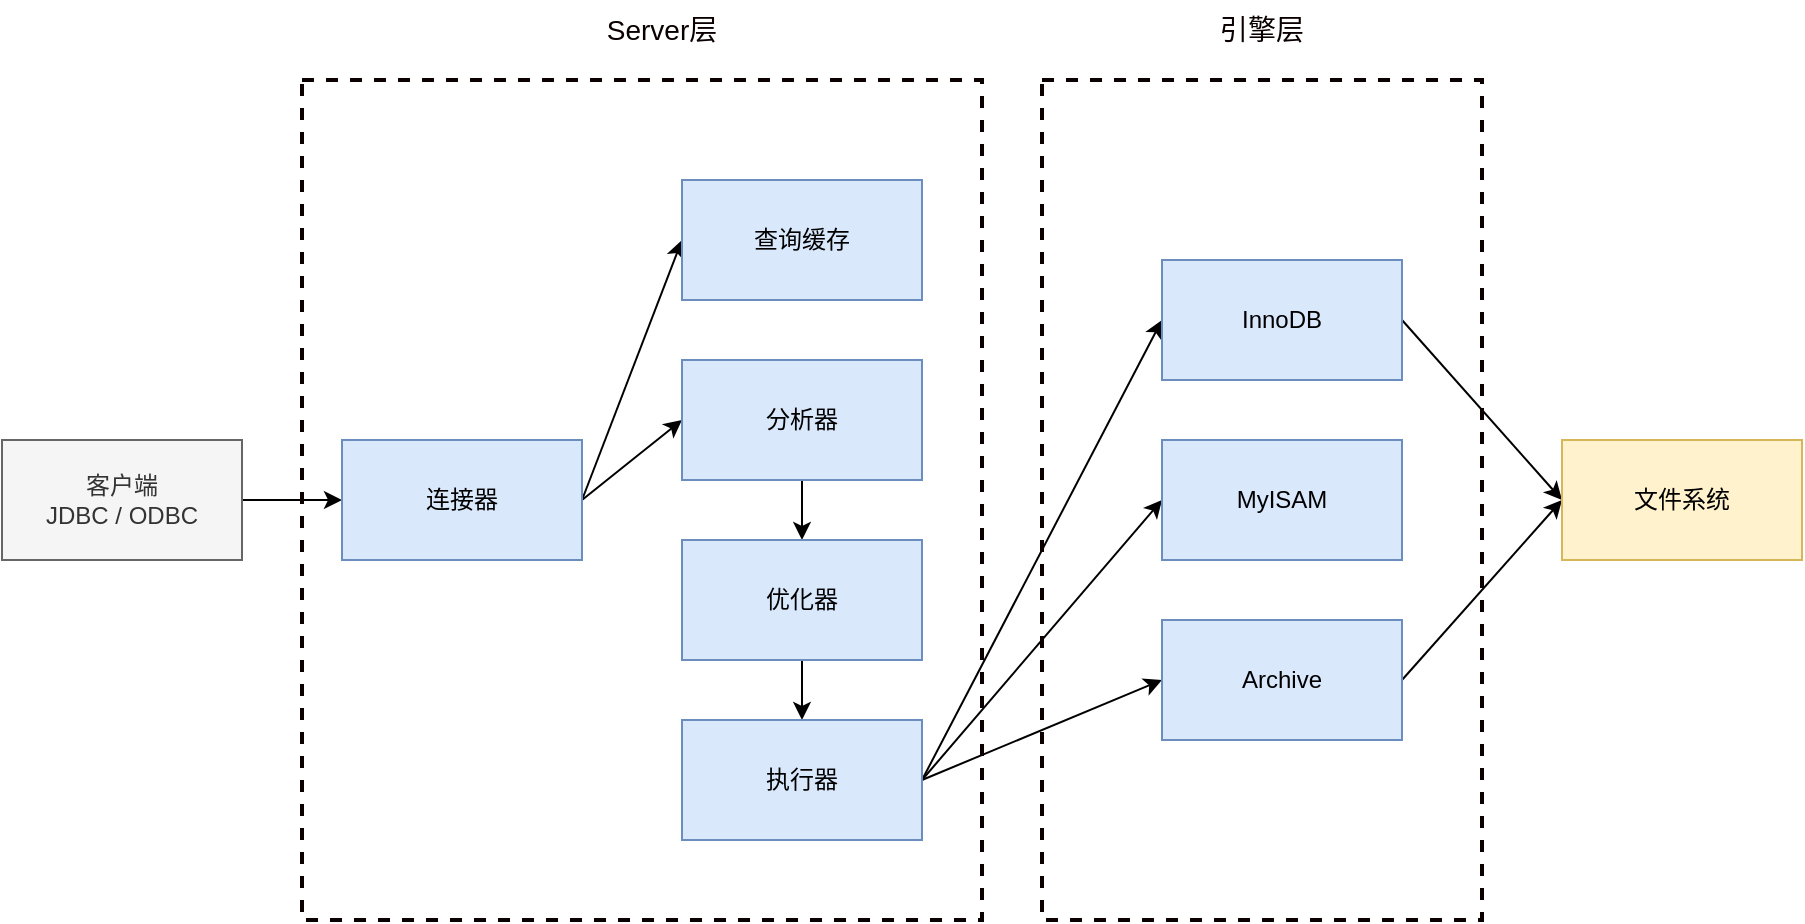 <mxfile version="20.8.10" type="device" pages="3"><diagram name="软件架构" id="421tpMGEJYo6a1a8b8Yz"><mxGraphModel dx="954" dy="621" grid="1" gridSize="10" guides="1" tooltips="1" connect="1" arrows="1" fold="1" page="1" pageScale="1" pageWidth="48000" pageHeight="36000" math="0" shadow="0"><root><mxCell id="0"/><mxCell id="1" parent="0"/><mxCell id="zrjNZWeaC9Br3AXYRWVr-11" style="edgeStyle=orthogonalEdgeStyle;rounded=0;orthogonalLoop=1;jettySize=auto;html=1;exitX=1;exitY=0.5;exitDx=0;exitDy=0;entryX=0;entryY=0.5;entryDx=0;entryDy=0;" parent="1" source="zrjNZWeaC9Br3AXYRWVr-1" target="zrjNZWeaC9Br3AXYRWVr-2" edge="1"><mxGeometry relative="1" as="geometry"/></mxCell><mxCell id="zrjNZWeaC9Br3AXYRWVr-1" value="客户端&lt;br&gt;JDBC / ODBC" style="rounded=0;whiteSpace=wrap;html=1;fillColor=#f5f5f5;strokeColor=#666666;fontColor=#333333;" parent="1" vertex="1"><mxGeometry x="60" y="250" width="120" height="60" as="geometry"/></mxCell><mxCell id="zrjNZWeaC9Br3AXYRWVr-12" style="rounded=0;orthogonalLoop=1;jettySize=auto;html=1;exitX=1;exitY=0.5;exitDx=0;exitDy=0;entryX=0;entryY=0.5;entryDx=0;entryDy=0;" parent="1" source="zrjNZWeaC9Br3AXYRWVr-2" target="zrjNZWeaC9Br3AXYRWVr-4" edge="1"><mxGeometry relative="1" as="geometry"/></mxCell><mxCell id="zrjNZWeaC9Br3AXYRWVr-13" style="edgeStyle=none;rounded=0;orthogonalLoop=1;jettySize=auto;html=1;exitX=1;exitY=0.5;exitDx=0;exitDy=0;entryX=0;entryY=0.5;entryDx=0;entryDy=0;" parent="1" source="zrjNZWeaC9Br3AXYRWVr-2" target="zrjNZWeaC9Br3AXYRWVr-3" edge="1"><mxGeometry relative="1" as="geometry"/></mxCell><mxCell id="zrjNZWeaC9Br3AXYRWVr-2" value="连接器" style="rounded=0;whiteSpace=wrap;html=1;fillColor=#dae8fc;strokeColor=#6c8ebf;" parent="1" vertex="1"><mxGeometry x="230" y="250" width="120" height="60" as="geometry"/></mxCell><mxCell id="zrjNZWeaC9Br3AXYRWVr-14" style="edgeStyle=none;rounded=0;orthogonalLoop=1;jettySize=auto;html=1;exitX=0.5;exitY=1;exitDx=0;exitDy=0;entryX=0.5;entryY=0;entryDx=0;entryDy=0;" parent="1" source="zrjNZWeaC9Br3AXYRWVr-3" target="zrjNZWeaC9Br3AXYRWVr-5" edge="1"><mxGeometry relative="1" as="geometry"/></mxCell><mxCell id="zrjNZWeaC9Br3AXYRWVr-3" value="分析器" style="rounded=0;whiteSpace=wrap;html=1;fillColor=#dae8fc;strokeColor=#6c8ebf;" parent="1" vertex="1"><mxGeometry x="400" y="210" width="120" height="60" as="geometry"/></mxCell><mxCell id="zrjNZWeaC9Br3AXYRWVr-4" value="查询缓存" style="rounded=0;whiteSpace=wrap;html=1;fillColor=#dae8fc;strokeColor=#6c8ebf;" parent="1" vertex="1"><mxGeometry x="400" y="120" width="120" height="60" as="geometry"/></mxCell><mxCell id="zrjNZWeaC9Br3AXYRWVr-15" style="edgeStyle=none;rounded=0;orthogonalLoop=1;jettySize=auto;html=1;exitX=0.5;exitY=1;exitDx=0;exitDy=0;entryX=0.5;entryY=0;entryDx=0;entryDy=0;" parent="1" source="zrjNZWeaC9Br3AXYRWVr-5" target="zrjNZWeaC9Br3AXYRWVr-6" edge="1"><mxGeometry relative="1" as="geometry"/></mxCell><mxCell id="zrjNZWeaC9Br3AXYRWVr-5" value="优化器" style="rounded=0;whiteSpace=wrap;html=1;fillColor=#dae8fc;strokeColor=#6c8ebf;" parent="1" vertex="1"><mxGeometry x="400" y="300" width="120" height="60" as="geometry"/></mxCell><mxCell id="zrjNZWeaC9Br3AXYRWVr-16" style="edgeStyle=none;rounded=0;orthogonalLoop=1;jettySize=auto;html=1;exitX=1;exitY=0.5;exitDx=0;exitDy=0;entryX=0;entryY=0.5;entryDx=0;entryDy=0;" parent="1" source="zrjNZWeaC9Br3AXYRWVr-6" target="zrjNZWeaC9Br3AXYRWVr-7" edge="1"><mxGeometry relative="1" as="geometry"/></mxCell><mxCell id="zrjNZWeaC9Br3AXYRWVr-17" style="edgeStyle=none;rounded=0;orthogonalLoop=1;jettySize=auto;html=1;exitX=1;exitY=0.5;exitDx=0;exitDy=0;entryX=0;entryY=0.5;entryDx=0;entryDy=0;" parent="1" source="zrjNZWeaC9Br3AXYRWVr-6" target="zrjNZWeaC9Br3AXYRWVr-8" edge="1"><mxGeometry relative="1" as="geometry"/></mxCell><mxCell id="zrjNZWeaC9Br3AXYRWVr-18" style="edgeStyle=none;rounded=0;orthogonalLoop=1;jettySize=auto;html=1;exitX=1;exitY=0.5;exitDx=0;exitDy=0;entryX=0;entryY=0.5;entryDx=0;entryDy=0;" parent="1" source="zrjNZWeaC9Br3AXYRWVr-6" target="zrjNZWeaC9Br3AXYRWVr-9" edge="1"><mxGeometry relative="1" as="geometry"/></mxCell><mxCell id="zrjNZWeaC9Br3AXYRWVr-6" value="执行器" style="rounded=0;whiteSpace=wrap;html=1;fillColor=#dae8fc;strokeColor=#6c8ebf;" parent="1" vertex="1"><mxGeometry x="400" y="390" width="120" height="60" as="geometry"/></mxCell><mxCell id="zrjNZWeaC9Br3AXYRWVr-19" style="edgeStyle=none;rounded=0;orthogonalLoop=1;jettySize=auto;html=1;exitX=1;exitY=0.5;exitDx=0;exitDy=0;entryX=0;entryY=0.5;entryDx=0;entryDy=0;" parent="1" source="zrjNZWeaC9Br3AXYRWVr-7" target="zrjNZWeaC9Br3AXYRWVr-10" edge="1"><mxGeometry relative="1" as="geometry"/></mxCell><mxCell id="zrjNZWeaC9Br3AXYRWVr-7" value="InnoDB" style="rounded=0;whiteSpace=wrap;html=1;fillColor=#dae8fc;strokeColor=#6c8ebf;" parent="1" vertex="1"><mxGeometry x="640" y="160" width="120" height="60" as="geometry"/></mxCell><mxCell id="zrjNZWeaC9Br3AXYRWVr-20" style="edgeStyle=none;rounded=0;orthogonalLoop=1;jettySize=auto;html=1;exitX=1;exitY=0.5;exitDx=0;exitDy=0;" parent="1" source="zrjNZWeaC9Br3AXYRWVr-8" edge="1"><mxGeometry relative="1" as="geometry"><mxPoint x="730" y="280" as="targetPoint"/></mxGeometry></mxCell><mxCell id="zrjNZWeaC9Br3AXYRWVr-8" value="MyISAM" style="rounded=0;whiteSpace=wrap;html=1;fillColor=#dae8fc;strokeColor=#6c8ebf;" parent="1" vertex="1"><mxGeometry x="640" y="250" width="120" height="60" as="geometry"/></mxCell><mxCell id="zrjNZWeaC9Br3AXYRWVr-21" style="edgeStyle=none;rounded=0;orthogonalLoop=1;jettySize=auto;html=1;exitX=1;exitY=0.5;exitDx=0;exitDy=0;entryX=0;entryY=0.5;entryDx=0;entryDy=0;" parent="1" source="zrjNZWeaC9Br3AXYRWVr-9" target="zrjNZWeaC9Br3AXYRWVr-10" edge="1"><mxGeometry relative="1" as="geometry"/></mxCell><mxCell id="zrjNZWeaC9Br3AXYRWVr-9" value="Archive" style="rounded=0;whiteSpace=wrap;html=1;fillColor=#dae8fc;strokeColor=#6c8ebf;" parent="1" vertex="1"><mxGeometry x="640" y="340" width="120" height="60" as="geometry"/></mxCell><mxCell id="zrjNZWeaC9Br3AXYRWVr-10" value="文件系统" style="rounded=0;whiteSpace=wrap;html=1;fillColor=#fff2cc;strokeColor=#d6b656;" parent="1" vertex="1"><mxGeometry x="840" y="250" width="120" height="60" as="geometry"/></mxCell><mxCell id="zrjNZWeaC9Br3AXYRWVr-25" value="&lt;font color=&quot;#0a0000&quot;&gt;&lt;span style=&quot;white-space: pre;&quot;&gt;&#9;&lt;/span&gt;&lt;span style=&quot;white-space: pre;&quot;&gt;&#9;&lt;/span&gt;&lt;span style=&quot;white-space: pre;&quot;&gt;&#9;&lt;/span&gt;&lt;span style=&quot;white-space: pre;&quot;&gt;&#9;&lt;/span&gt;&lt;span style=&quot;white-space: pre;&quot;&gt;&#9;&lt;/span&gt;&lt;br&gt;&lt;span style=&quot;white-space: pre;&quot;&gt;&#9;&lt;/span&gt;&lt;span style=&quot;white-space: pre;&quot;&gt;&#9;&lt;/span&gt;&lt;span style=&quot;white-space: pre;&quot;&gt;&#9;&lt;/span&gt;&lt;span style=&quot;white-space: pre;&quot;&gt;&#9;&lt;/span&gt;&lt;span style=&quot;white-space: pre;&quot;&gt;&#9;&lt;/span&gt;&amp;nbsp;&lt;span style=&quot;white-space: pre;&quot;&gt;&#9;&lt;/span&gt;&lt;/font&gt;" style="html=1;fontColor=#FF3333;fontStyle=1;align=left;verticalAlign=top;spacing=0;labelBorderColor=none;fillColor=none;dashed=1;strokeWidth=2;strokeColor=#0A0000;spacingLeft=4;spacingTop=-3;" parent="1" vertex="1"><mxGeometry x="210" y="70" width="340" height="420" as="geometry"/></mxCell><mxCell id="zrjNZWeaC9Br3AXYRWVr-26" value="&lt;font color=&quot;#0a0000&quot;&gt;&lt;span style=&quot;white-space: pre;&quot;&gt;&#9;&lt;/span&gt;&lt;span style=&quot;white-space: pre;&quot;&gt;&#9;&lt;/span&gt;&lt;span style=&quot;white-space: pre;&quot;&gt;&#9;&lt;/span&gt;&lt;span style=&quot;white-space: pre;&quot;&gt;&#9;&lt;/span&gt;&lt;span style=&quot;white-space: pre;&quot;&gt;&#9;&lt;/span&gt;&lt;br&gt;&lt;span style=&quot;white-space: pre;&quot;&gt;&#9;&lt;/span&gt;&lt;span style=&quot;white-space: pre;&quot;&gt;&#9;&lt;/span&gt;&lt;/font&gt;" style="html=1;fontColor=#FF3333;fontStyle=1;align=left;verticalAlign=top;spacing=0;labelBorderColor=none;fillColor=none;dashed=1;strokeWidth=2;strokeColor=#0A0000;spacingLeft=4;spacingTop=-3;" parent="1" vertex="1"><mxGeometry x="580" y="70" width="220" height="420" as="geometry"/></mxCell><mxCell id="zrjNZWeaC9Br3AXYRWVr-27" value="&lt;font style=&quot;font-size: 14px;&quot;&gt;Server层&lt;/font&gt;" style="text;html=1;strokeColor=none;fillColor=none;align=center;verticalAlign=middle;whiteSpace=wrap;rounded=0;fontColor=#0A0000;" parent="1" vertex="1"><mxGeometry x="360" y="30" width="60" height="30" as="geometry"/></mxCell><mxCell id="zrjNZWeaC9Br3AXYRWVr-28" value="&lt;font style=&quot;font-size: 14px;&quot;&gt;引擎层&lt;/font&gt;" style="text;html=1;strokeColor=none;fillColor=none;align=center;verticalAlign=middle;whiteSpace=wrap;rounded=0;fontColor=#0A0000;" parent="1" vertex="1"><mxGeometry x="660" y="30" width="60" height="30" as="geometry"/></mxCell></root></mxGraphModel></diagram><diagram id="OaElFepM6w-EOaJPFdm0" name="数据更新流程"><mxGraphModel dx="954" dy="621" grid="1" gridSize="10" guides="1" tooltips="1" connect="1" arrows="1" fold="1" page="1" pageScale="1" pageWidth="48000" pageHeight="36000" math="0" shadow="0"><root><mxCell id="0"/><mxCell id="1" parent="0"/><mxCell id="GTCmRHP1WpkQs7G3oO5j-15" style="edgeStyle=none;rounded=0;orthogonalLoop=1;jettySize=auto;html=1;exitX=1;exitY=0.5;exitDx=0;exitDy=0;entryX=0;entryY=0.5;entryDx=0;entryDy=0;strokeColor=#00040a;fontSize=14;fontColor=#0A0000;" parent="1" source="GTCmRHP1WpkQs7G3oO5j-2" target="GTCmRHP1WpkQs7G3oO5j-6" edge="1"><mxGeometry relative="1" as="geometry"/></mxCell><mxCell id="GTCmRHP1WpkQs7G3oO5j-2" value="update" style="rounded=0;whiteSpace=wrap;html=1;strokeColor=#666666;fontSize=14;fontColor=#333333;fillColor=#f5f5f5;" parent="1" vertex="1"><mxGeometry x="130" y="180" width="90" height="40" as="geometry"/></mxCell><mxCell id="GTCmRHP1WpkQs7G3oO5j-16" style="edgeStyle=none;rounded=0;orthogonalLoop=1;jettySize=auto;html=1;exitX=1;exitY=0.5;exitDx=0;exitDy=0;entryX=0;entryY=0.5;entryDx=0;entryDy=0;strokeColor=#00040a;fontSize=14;fontColor=#0A0000;" parent="1" source="GTCmRHP1WpkQs7G3oO5j-3" target="GTCmRHP1WpkQs7G3oO5j-6" edge="1"><mxGeometry relative="1" as="geometry"/></mxCell><mxCell id="GTCmRHP1WpkQs7G3oO5j-3" value="update" style="rounded=0;whiteSpace=wrap;html=1;strokeColor=#666666;fontSize=14;fontColor=#333333;fillColor=#f5f5f5;" parent="1" vertex="1"><mxGeometry x="130" y="240" width="90" height="40" as="geometry"/></mxCell><mxCell id="GTCmRHP1WpkQs7G3oO5j-25" style="edgeStyle=orthogonalEdgeStyle;rounded=0;orthogonalLoop=1;jettySize=auto;html=1;exitX=1;exitY=0.5;exitDx=0;exitDy=0;entryX=0;entryY=0.5;entryDx=0;entryDy=0;strokeColor=#00040a;fontSize=14;fontColor=#0A0000;" parent="1" source="GTCmRHP1WpkQs7G3oO5j-5" target="GTCmRHP1WpkQs7G3oO5j-13" edge="1"><mxGeometry relative="1" as="geometry"/></mxCell><mxCell id="GTCmRHP1WpkQs7G3oO5j-5" value="commit" style="rounded=0;whiteSpace=wrap;html=1;strokeColor=#666666;fontSize=14;fontColor=#333333;fillColor=#f5f5f5;" parent="1" vertex="1"><mxGeometry x="130" y="510" width="90" height="40" as="geometry"/></mxCell><mxCell id="GTCmRHP1WpkQs7G3oO5j-17" style="edgeStyle=none;rounded=0;orthogonalLoop=1;jettySize=auto;html=1;exitX=1;exitY=0.5;exitDx=0;exitDy=0;entryX=0;entryY=0.5;entryDx=0;entryDy=0;strokeColor=#00040a;fontSize=14;fontColor=#0A0000;" parent="1" source="GTCmRHP1WpkQs7G3oO5j-6" target="GTCmRHP1WpkQs7G3oO5j-7" edge="1"><mxGeometry relative="1" as="geometry"/></mxCell><mxCell id="GTCmRHP1WpkQs7G3oO5j-6" value="查询数据" style="rounded=0;whiteSpace=wrap;html=1;strokeColor=#6c8ebf;fontSize=14;fillColor=#dae8fc;" parent="1" vertex="1"><mxGeometry x="310" y="180" width="110" height="40" as="geometry"/></mxCell><mxCell id="GTCmRHP1WpkQs7G3oO5j-18" style="edgeStyle=none;rounded=0;orthogonalLoop=1;jettySize=auto;html=1;exitX=0.5;exitY=1;exitDx=0;exitDy=0;entryX=0.5;entryY=0;entryDx=0;entryDy=0;strokeColor=#00040a;fontSize=14;fontColor=#0A0000;" parent="1" source="GTCmRHP1WpkQs7G3oO5j-7" target="GTCmRHP1WpkQs7G3oO5j-8" edge="1"><mxGeometry relative="1" as="geometry"/></mxCell><mxCell id="GTCmRHP1WpkQs7G3oO5j-7" value="数据页从磁盘读入内存" style="rounded=0;whiteSpace=wrap;html=1;strokeColor=#6c8ebf;fontSize=14;fillColor=#dae8fc;" parent="1" vertex="1"><mxGeometry x="510" y="180" width="160" height="40" as="geometry"/></mxCell><mxCell id="GTCmRHP1WpkQs7G3oO5j-21" style="edgeStyle=none;rounded=0;orthogonalLoop=1;jettySize=auto;html=1;exitX=0;exitY=0.5;exitDx=0;exitDy=0;entryX=1;entryY=0.5;entryDx=0;entryDy=0;strokeColor=#00040a;fontSize=14;fontColor=#0A0000;" parent="1" source="GTCmRHP1WpkQs7G3oO5j-8" target="GTCmRHP1WpkQs7G3oO5j-20" edge="1"><mxGeometry relative="1" as="geometry"/></mxCell><mxCell id="GTCmRHP1WpkQs7G3oO5j-8" value="从页中取出行数据" style="rounded=0;whiteSpace=wrap;html=1;strokeColor=#6c8ebf;fontSize=14;fillColor=#dae8fc;" parent="1" vertex="1"><mxGeometry x="510" y="250" width="160" height="40" as="geometry"/></mxCell><mxCell id="GTCmRHP1WpkQs7G3oO5j-23" style="edgeStyle=orthogonalEdgeStyle;rounded=0;orthogonalLoop=1;jettySize=auto;html=1;exitX=0.5;exitY=1;exitDx=0;exitDy=0;strokeColor=#00040a;fontSize=14;fontColor=#0A0000;" parent="1" source="GTCmRHP1WpkQs7G3oO5j-9" target="GTCmRHP1WpkQs7G3oO5j-10" edge="1"><mxGeometry relative="1" as="geometry"/></mxCell><mxCell id="GTCmRHP1WpkQs7G3oO5j-9" value="写 undolog" style="rounded=0;whiteSpace=wrap;html=1;strokeColor=#6c8ebf;fontSize=14;fillColor=#dae8fc;" parent="1" vertex="1"><mxGeometry x="510" y="310" width="160" height="40" as="geometry"/></mxCell><mxCell id="GTCmRHP1WpkQs7G3oO5j-24" style="edgeStyle=orthogonalEdgeStyle;rounded=0;orthogonalLoop=1;jettySize=auto;html=1;exitX=0.5;exitY=1;exitDx=0;exitDy=0;strokeColor=#00040a;fontSize=14;fontColor=#0A0000;" parent="1" source="GTCmRHP1WpkQs7G3oO5j-10" target="GTCmRHP1WpkQs7G3oO5j-11" edge="1"><mxGeometry relative="1" as="geometry"/></mxCell><mxCell id="GTCmRHP1WpkQs7G3oO5j-10" value="更新内存中的数据页" style="rounded=0;whiteSpace=wrap;html=1;strokeColor=#6c8ebf;fontSize=14;fillColor=#dae8fc;" parent="1" vertex="1"><mxGeometry x="510" y="380" width="160" height="40" as="geometry"/></mxCell><mxCell id="GTCmRHP1WpkQs7G3oO5j-11" value="redolog 写入内存" style="rounded=0;whiteSpace=wrap;html=1;strokeColor=#6c8ebf;fontSize=14;fillColor=#dae8fc;" parent="1" vertex="1"><mxGeometry x="510" y="440" width="160" height="40" as="geometry"/></mxCell><mxCell id="GTCmRHP1WpkQs7G3oO5j-26" style="edgeStyle=orthogonalEdgeStyle;rounded=0;orthogonalLoop=1;jettySize=auto;html=1;exitX=1;exitY=0.5;exitDx=0;exitDy=0;entryX=0;entryY=0.5;entryDx=0;entryDy=0;strokeColor=#00040a;fontSize=14;fontColor=#0A0000;" parent="1" source="GTCmRHP1WpkQs7G3oO5j-13" target="GTCmRHP1WpkQs7G3oO5j-14" edge="1"><mxGeometry relative="1" as="geometry"/></mxCell><mxCell id="GTCmRHP1WpkQs7G3oO5j-13" value="binlog写入内存" style="rounded=0;whiteSpace=wrap;html=1;strokeColor=#6c8ebf;fontSize=14;fillColor=#dae8fc;" parent="1" vertex="1"><mxGeometry x="310" y="510" width="110" height="40" as="geometry"/></mxCell><mxCell id="GTCmRHP1WpkQs7G3oO5j-14" value="提交事务" style="rounded=0;whiteSpace=wrap;html=1;strokeColor=#6c8ebf;fontSize=14;fillColor=#dae8fc;" parent="1" vertex="1"><mxGeometry x="510" y="510" width="160" height="40" as="geometry"/></mxCell><mxCell id="GTCmRHP1WpkQs7G3oO5j-22" style="edgeStyle=orthogonalEdgeStyle;rounded=0;orthogonalLoop=1;jettySize=auto;html=1;exitX=0.5;exitY=1;exitDx=0;exitDy=0;entryX=0;entryY=0.5;entryDx=0;entryDy=0;strokeColor=#00040a;fontSize=14;fontColor=#0A0000;" parent="1" source="GTCmRHP1WpkQs7G3oO5j-20" target="GTCmRHP1WpkQs7G3oO5j-9" edge="1"><mxGeometry relative="1" as="geometry"/></mxCell><mxCell id="GTCmRHP1WpkQs7G3oO5j-20" value="修改行数据" style="rounded=0;whiteSpace=wrap;html=1;strokeColor=#6c8ebf;fontSize=14;fillColor=#dae8fc;" parent="1" vertex="1"><mxGeometry x="310" y="250" width="110" height="40" as="geometry"/></mxCell><mxCell id="GTCmRHP1WpkQs7G3oO5j-27" value="" style="html=1;fontColor=#FF3333;fontStyle=1;align=left;verticalAlign=top;spacing=0;labelBorderColor=none;fillColor=none;dashed=1;strokeWidth=2;strokeColor=#0A0000;spacingLeft=4;spacingTop=-3;" parent="1" vertex="1"><mxGeometry x="110" y="155" width="130" height="411" as="geometry"/></mxCell><mxCell id="GTCmRHP1WpkQs7G3oO5j-28" value="" style="html=1;fontColor=#FF3333;fontStyle=1;align=left;verticalAlign=top;spacing=0;labelBorderColor=none;fillColor=none;dashed=1;strokeWidth=2;strokeColor=#0A0000;spacingLeft=4;spacingTop=-3;" parent="1" vertex="1"><mxGeometry x="290" y="156" width="150" height="410" as="geometry"/></mxCell><mxCell id="GTCmRHP1WpkQs7G3oO5j-29" value="" style="html=1;fontColor=#FF3333;fontStyle=1;align=left;verticalAlign=top;spacing=0;labelBorderColor=none;fillColor=none;dashed=1;strokeWidth=2;strokeColor=#0A0000;spacingLeft=4;spacingTop=-3;" parent="1" vertex="1"><mxGeometry x="480" y="156" width="220" height="410" as="geometry"/></mxCell><mxCell id="GTCmRHP1WpkQs7G3oO5j-30" value="InnoDB" style="text;html=1;align=center;verticalAlign=middle;resizable=0;points=[];autosize=1;strokeColor=none;fillColor=none;fontSize=14;fontColor=#0A0000;" parent="1" vertex="1"><mxGeometry x="555" y="125" width="70" height="30" as="geometry"/></mxCell><mxCell id="GTCmRHP1WpkQs7G3oO5j-31" value="MySQL Server" style="text;html=1;align=center;verticalAlign=middle;resizable=0;points=[];autosize=1;strokeColor=none;fillColor=none;fontSize=14;fontColor=#0A0000;" parent="1" vertex="1"><mxGeometry x="310" y="125" width="110" height="30" as="geometry"/></mxCell><mxCell id="GTCmRHP1WpkQs7G3oO5j-32" value="Client" style="text;html=1;align=center;verticalAlign=middle;resizable=0;points=[];autosize=1;strokeColor=none;fillColor=none;fontSize=14;fontColor=#0A0000;" parent="1" vertex="1"><mxGeometry x="145" y="125" width="60" height="30" as="geometry"/></mxCell></root></mxGraphModel></diagram><diagram id="WKoO2PYD1jJN4zWRjFJh" name="加锁流程"><mxGraphModel dx="954" dy="621" grid="1" gridSize="10" guides="1" tooltips="1" connect="1" arrows="1" fold="1" page="1" pageScale="1" pageWidth="48000" pageHeight="36000" math="0" shadow="0"><root><mxCell id="0"/><mxCell id="1" parent="0"/><mxCell id="RxRbPEMADzx0-jm1vr_U-1" style="edgeStyle=none;rounded=0;orthogonalLoop=1;jettySize=auto;html=1;exitX=1;exitY=0.5;exitDx=0;exitDy=0;entryX=0;entryY=0.5;entryDx=0;entryDy=0;strokeColor=#00040a;fontSize=14;fontColor=#0A0000;" edge="1" parent="1" source="RxRbPEMADzx0-jm1vr_U-2" target="RxRbPEMADzx0-jm1vr_U-8"><mxGeometry relative="1" as="geometry"/></mxCell><mxCell id="RxRbPEMADzx0-jm1vr_U-2" value="update" style="rounded=0;whiteSpace=wrap;html=1;strokeColor=#666666;fontSize=14;fontColor=#333333;fillColor=#f5f5f5;" vertex="1" parent="1"><mxGeometry x="130" y="180" width="90" height="40" as="geometry"/></mxCell><mxCell id="RxRbPEMADzx0-jm1vr_U-3" style="edgeStyle=none;rounded=0;orthogonalLoop=1;jettySize=auto;html=1;exitX=1;exitY=0.5;exitDx=0;exitDy=0;entryX=0;entryY=0.5;entryDx=0;entryDy=0;strokeColor=#00040a;fontSize=14;fontColor=#0A0000;" edge="1" parent="1" source="RxRbPEMADzx0-jm1vr_U-4" target="RxRbPEMADzx0-jm1vr_U-8"><mxGeometry relative="1" as="geometry"/></mxCell><mxCell id="RxRbPEMADzx0-jm1vr_U-4" value="update" style="rounded=0;whiteSpace=wrap;html=1;strokeColor=#666666;fontSize=14;fontColor=#333333;fillColor=#f5f5f5;" vertex="1" parent="1"><mxGeometry x="130" y="240" width="90" height="40" as="geometry"/></mxCell><mxCell id="RxRbPEMADzx0-jm1vr_U-5" style="edgeStyle=orthogonalEdgeStyle;rounded=0;orthogonalLoop=1;jettySize=auto;html=1;exitX=1;exitY=0.5;exitDx=0;exitDy=0;entryX=0;entryY=0.5;entryDx=0;entryDy=0;strokeColor=#00040a;fontSize=14;fontColor=#0A0000;" edge="1" parent="1" source="RxRbPEMADzx0-jm1vr_U-6" target="RxRbPEMADzx0-jm1vr_U-19"><mxGeometry relative="1" as="geometry"/></mxCell><mxCell id="RxRbPEMADzx0-jm1vr_U-6" value="commit" style="rounded=0;whiteSpace=wrap;html=1;strokeColor=#666666;fontSize=14;fontColor=#333333;fillColor=#f5f5f5;" vertex="1" parent="1"><mxGeometry x="130" y="560" width="90" height="40" as="geometry"/></mxCell><mxCell id="RxRbPEMADzx0-jm1vr_U-7" style="edgeStyle=none;rounded=0;orthogonalLoop=1;jettySize=auto;html=1;exitX=1;exitY=0.5;exitDx=0;exitDy=0;entryX=0;entryY=0.5;entryDx=0;entryDy=0;strokeColor=#00040a;fontSize=14;fontColor=#0A0000;" edge="1" parent="1" source="RxRbPEMADzx0-jm1vr_U-8" target="RxRbPEMADzx0-jm1vr_U-10"><mxGeometry relative="1" as="geometry"/></mxCell><mxCell id="RxRbPEMADzx0-jm1vr_U-8" value="查询数据" style="rounded=0;whiteSpace=wrap;html=1;strokeColor=#6c8ebf;fontSize=14;fillColor=#dae8fc;" vertex="1" parent="1"><mxGeometry x="310" y="180" width="110" height="40" as="geometry"/></mxCell><mxCell id="RxRbPEMADzx0-jm1vr_U-9" style="edgeStyle=none;rounded=0;orthogonalLoop=1;jettySize=auto;html=1;exitX=0.5;exitY=1;exitDx=0;exitDy=0;entryX=0.5;entryY=0;entryDx=0;entryDy=0;strokeColor=#00040a;fontSize=14;fontColor=#0A0000;" edge="1" parent="1" source="RxRbPEMADzx0-jm1vr_U-10" target="RxRbPEMADzx0-jm1vr_U-12"><mxGeometry relative="1" as="geometry"/></mxCell><mxCell id="RxRbPEMADzx0-jm1vr_U-10" value="数据页从磁盘读入内存" style="rounded=0;whiteSpace=wrap;html=1;strokeColor=#6c8ebf;fontSize=14;fillColor=#dae8fc;" vertex="1" parent="1"><mxGeometry x="510" y="180" width="160" height="40" as="geometry"/></mxCell><mxCell id="js_zsc02gVeG1CHYX_l8-3" style="edgeStyle=orthogonalEdgeStyle;rounded=0;orthogonalLoop=1;jettySize=auto;html=1;exitX=0.5;exitY=1;exitDx=0;exitDy=0;entryX=0.5;entryY=0;entryDx=0;entryDy=0;" edge="1" parent="1" source="RxRbPEMADzx0-jm1vr_U-12" target="js_zsc02gVeG1CHYX_l8-1"><mxGeometry relative="1" as="geometry"/></mxCell><mxCell id="RxRbPEMADzx0-jm1vr_U-12" value="从页中取出行数据" style="rounded=0;whiteSpace=wrap;html=1;strokeColor=#6c8ebf;fontSize=14;fillColor=#dae8fc;" vertex="1" parent="1"><mxGeometry x="510" y="240" width="160" height="40" as="geometry"/></mxCell><mxCell id="RxRbPEMADzx0-jm1vr_U-13" style="edgeStyle=orthogonalEdgeStyle;rounded=0;orthogonalLoop=1;jettySize=auto;html=1;exitX=0.5;exitY=1;exitDx=0;exitDy=0;strokeColor=#00040a;fontSize=14;fontColor=#0A0000;" edge="1" parent="1" source="RxRbPEMADzx0-jm1vr_U-14" target="RxRbPEMADzx0-jm1vr_U-16"><mxGeometry relative="1" as="geometry"/></mxCell><mxCell id="RxRbPEMADzx0-jm1vr_U-14" value="写 undolog" style="rounded=0;whiteSpace=wrap;html=1;strokeColor=#6c8ebf;fontSize=14;fillColor=#dae8fc;" vertex="1" parent="1"><mxGeometry x="510" y="360" width="160" height="40" as="geometry"/></mxCell><mxCell id="RxRbPEMADzx0-jm1vr_U-15" style="edgeStyle=orthogonalEdgeStyle;rounded=0;orthogonalLoop=1;jettySize=auto;html=1;exitX=0.5;exitY=1;exitDx=0;exitDy=0;strokeColor=#00040a;fontSize=14;fontColor=#0A0000;" edge="1" parent="1" source="RxRbPEMADzx0-jm1vr_U-16" target="RxRbPEMADzx0-jm1vr_U-17"><mxGeometry relative="1" as="geometry"/></mxCell><mxCell id="RxRbPEMADzx0-jm1vr_U-16" value="更新内存中的数据页" style="rounded=0;whiteSpace=wrap;html=1;strokeColor=#6c8ebf;fontSize=14;fillColor=#dae8fc;" vertex="1" parent="1"><mxGeometry x="510" y="420" width="160" height="40" as="geometry"/></mxCell><mxCell id="RxRbPEMADzx0-jm1vr_U-17" value="redolog 写入内存" style="rounded=0;whiteSpace=wrap;html=1;strokeColor=#6c8ebf;fontSize=14;fillColor=#dae8fc;" vertex="1" parent="1"><mxGeometry x="510" y="480" width="160" height="40" as="geometry"/></mxCell><mxCell id="RxRbPEMADzx0-jm1vr_U-18" style="edgeStyle=orthogonalEdgeStyle;rounded=0;orthogonalLoop=1;jettySize=auto;html=1;exitX=1;exitY=0.5;exitDx=0;exitDy=0;entryX=0;entryY=0.5;entryDx=0;entryDy=0;strokeColor=#00040a;fontSize=14;fontColor=#0A0000;" edge="1" parent="1" source="RxRbPEMADzx0-jm1vr_U-19" target="RxRbPEMADzx0-jm1vr_U-20"><mxGeometry relative="1" as="geometry"/></mxCell><mxCell id="RxRbPEMADzx0-jm1vr_U-19" value="binlog写入内存" style="rounded=0;whiteSpace=wrap;html=1;strokeColor=#6c8ebf;fontSize=14;fillColor=#dae8fc;" vertex="1" parent="1"><mxGeometry x="310" y="560" width="110" height="40" as="geometry"/></mxCell><mxCell id="RxRbPEMADzx0-jm1vr_U-20" value="提交事务 / 解锁" style="rounded=0;whiteSpace=wrap;html=1;strokeColor=#d6b656;fontSize=14;fillColor=#fff2cc;" vertex="1" parent="1"><mxGeometry x="510" y="560" width="160" height="40" as="geometry"/></mxCell><mxCell id="RxRbPEMADzx0-jm1vr_U-21" style="edgeStyle=orthogonalEdgeStyle;rounded=0;orthogonalLoop=1;jettySize=auto;html=1;exitX=0.5;exitY=1;exitDx=0;exitDy=0;entryX=0;entryY=0.5;entryDx=0;entryDy=0;strokeColor=#00040a;fontSize=14;fontColor=#0A0000;" edge="1" parent="1" source="RxRbPEMADzx0-jm1vr_U-22" target="RxRbPEMADzx0-jm1vr_U-14"><mxGeometry relative="1" as="geometry"/></mxCell><mxCell id="RxRbPEMADzx0-jm1vr_U-22" value="修改行数据" style="rounded=0;whiteSpace=wrap;html=1;strokeColor=#6c8ebf;fontSize=14;fillColor=#dae8fc;" vertex="1" parent="1"><mxGeometry x="310" y="295" width="110" height="40" as="geometry"/></mxCell><mxCell id="RxRbPEMADzx0-jm1vr_U-23" value="" style="html=1;fontColor=#FF3333;fontStyle=1;align=left;verticalAlign=top;spacing=0;labelBorderColor=none;fillColor=none;dashed=1;strokeWidth=2;strokeColor=#0A0000;spacingLeft=4;spacingTop=-3;" vertex="1" parent="1"><mxGeometry x="110" y="155" width="130" height="465" as="geometry"/></mxCell><mxCell id="RxRbPEMADzx0-jm1vr_U-24" value="" style="html=1;fontColor=#FF3333;fontStyle=1;align=left;verticalAlign=top;spacing=0;labelBorderColor=none;fillColor=none;dashed=1;strokeWidth=2;strokeColor=#0A0000;spacingLeft=4;spacingTop=-3;" vertex="1" parent="1"><mxGeometry x="290" y="155" width="150" height="464" as="geometry"/></mxCell><mxCell id="RxRbPEMADzx0-jm1vr_U-25" value="" style="html=1;fontColor=#FF3333;fontStyle=1;align=left;verticalAlign=top;spacing=0;labelBorderColor=none;fillColor=none;dashed=1;strokeWidth=2;strokeColor=#0A0000;spacingLeft=4;spacingTop=-3;" vertex="1" parent="1"><mxGeometry x="480" y="155" width="220" height="465" as="geometry"/></mxCell><mxCell id="RxRbPEMADzx0-jm1vr_U-26" value="InnoDB" style="text;html=1;align=center;verticalAlign=middle;resizable=0;points=[];autosize=1;strokeColor=none;fillColor=none;fontSize=14;fontColor=#0A0000;" vertex="1" parent="1"><mxGeometry x="555" y="125" width="70" height="30" as="geometry"/></mxCell><mxCell id="RxRbPEMADzx0-jm1vr_U-27" value="MySQL Server" style="text;html=1;align=center;verticalAlign=middle;resizable=0;points=[];autosize=1;strokeColor=none;fillColor=none;fontSize=14;fontColor=#0A0000;" vertex="1" parent="1"><mxGeometry x="310" y="125" width="110" height="30" as="geometry"/></mxCell><mxCell id="RxRbPEMADzx0-jm1vr_U-28" value="Client" style="text;html=1;align=center;verticalAlign=middle;resizable=0;points=[];autosize=1;strokeColor=none;fillColor=none;fontSize=14;fontColor=#0A0000;" vertex="1" parent="1"><mxGeometry x="145" y="125" width="60" height="30" as="geometry"/></mxCell><mxCell id="js_zsc02gVeG1CHYX_l8-2" style="edgeStyle=orthogonalEdgeStyle;rounded=0;orthogonalLoop=1;jettySize=auto;html=1;exitX=0;exitY=0.5;exitDx=0;exitDy=0;entryX=1;entryY=0.5;entryDx=0;entryDy=0;" edge="1" parent="1" source="js_zsc02gVeG1CHYX_l8-1" target="RxRbPEMADzx0-jm1vr_U-22"><mxGeometry relative="1" as="geometry"/></mxCell><mxCell id="js_zsc02gVeG1CHYX_l8-1" value="数据加X锁" style="rounded=0;whiteSpace=wrap;html=1;strokeColor=#d6b656;fontSize=14;fillColor=#fff2cc;" vertex="1" parent="1"><mxGeometry x="510" y="295" width="160" height="40" as="geometry"/></mxCell></root></mxGraphModel></diagram></mxfile>